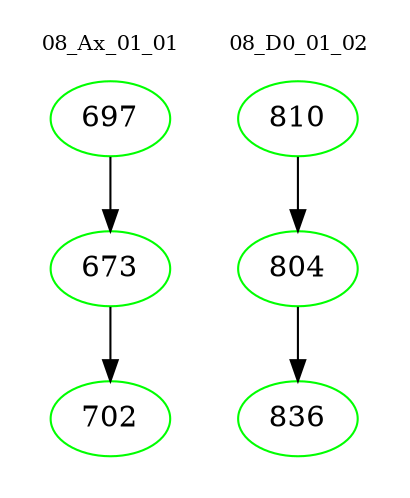 digraph{
subgraph cluster_0 {
color = white
label = "08_Ax_01_01";
fontsize=10;
T0_697 [label="697", color="green"]
T0_697 -> T0_673 [color="black"]
T0_673 [label="673", color="green"]
T0_673 -> T0_702 [color="black"]
T0_702 [label="702", color="green"]
}
subgraph cluster_1 {
color = white
label = "08_D0_01_02";
fontsize=10;
T1_810 [label="810", color="green"]
T1_810 -> T1_804 [color="black"]
T1_804 [label="804", color="green"]
T1_804 -> T1_836 [color="black"]
T1_836 [label="836", color="green"]
}
}
